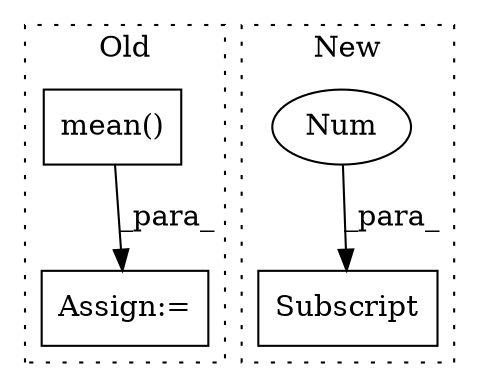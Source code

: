 digraph G {
subgraph cluster0 {
1 [label="mean()" a="75" s="2178" l="58" shape="box"];
3 [label="Assign:=" a="68" s="2175" l="3" shape="box"];
label = "Old";
style="dotted";
}
subgraph cluster1 {
2 [label="Subscript" a="63" s="1988,0" l="9,0" shape="box"];
4 [label="Num" a="76" s="1995" l="1" shape="ellipse"];
label = "New";
style="dotted";
}
1 -> 3 [label="_para_"];
4 -> 2 [label="_para_"];
}